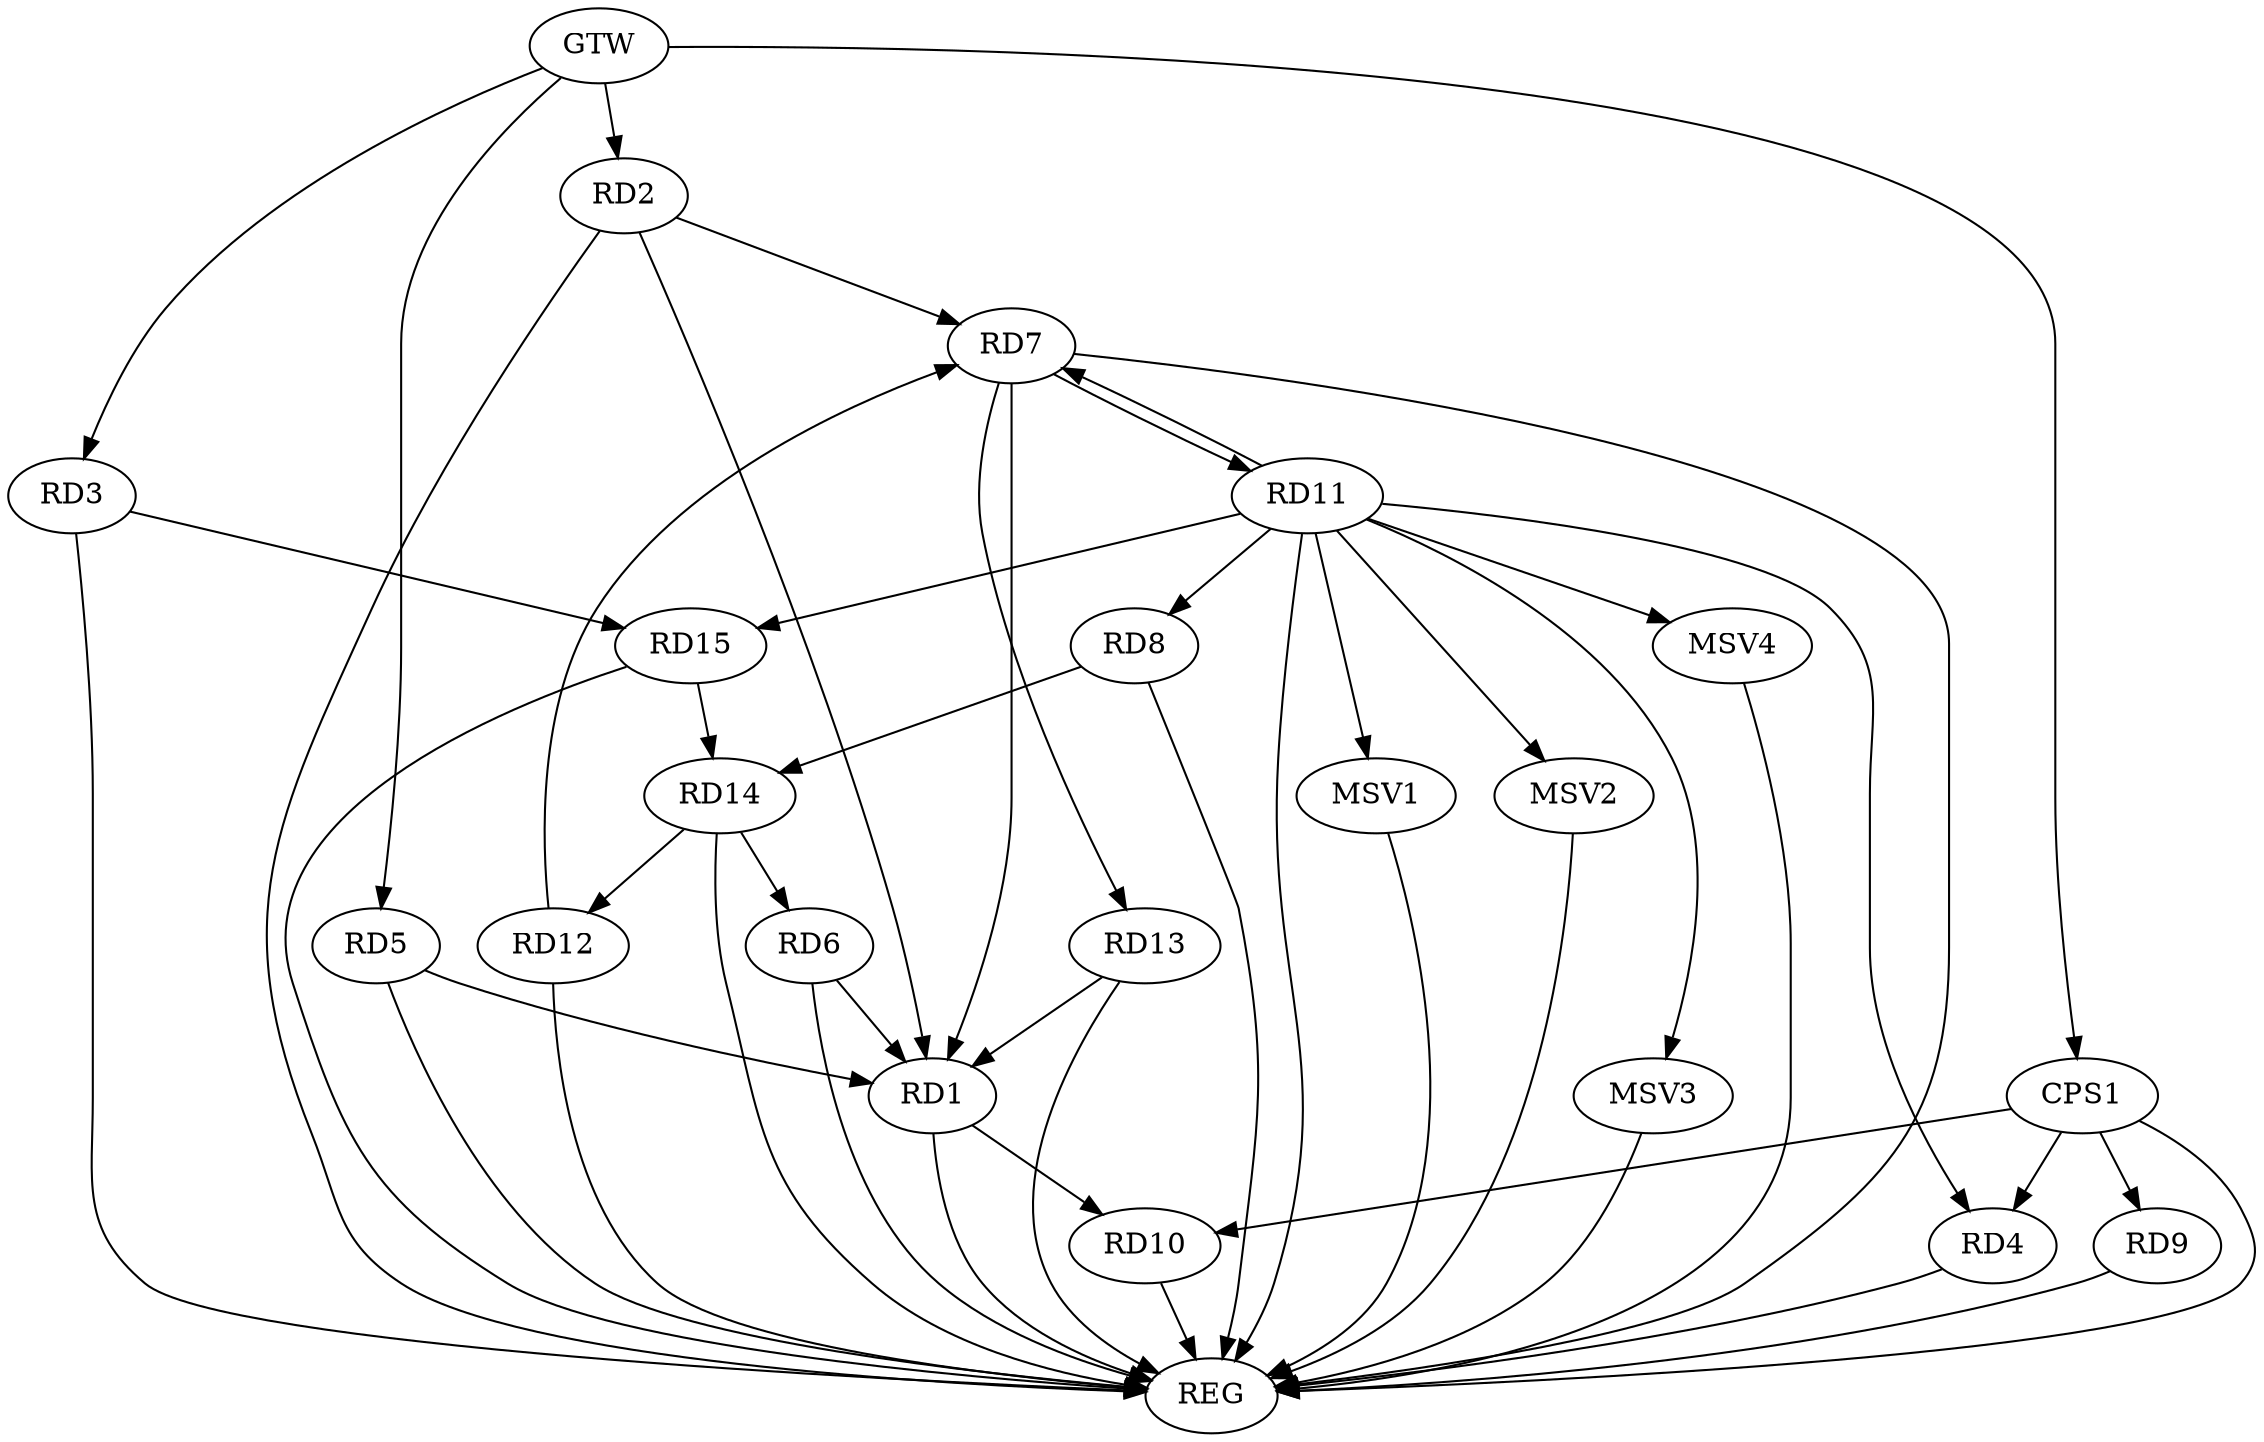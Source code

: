 strict digraph G {
  RD1 [ label="RD1" ];
  RD2 [ label="RD2" ];
  RD3 [ label="RD3" ];
  RD4 [ label="RD4" ];
  RD5 [ label="RD5" ];
  RD6 [ label="RD6" ];
  RD7 [ label="RD7" ];
  RD8 [ label="RD8" ];
  RD9 [ label="RD9" ];
  RD10 [ label="RD10" ];
  RD11 [ label="RD11" ];
  RD12 [ label="RD12" ];
  RD13 [ label="RD13" ];
  RD14 [ label="RD14" ];
  RD15 [ label="RD15" ];
  CPS1 [ label="CPS1" ];
  GTW [ label="GTW" ];
  REG [ label="REG" ];
  MSV1 [ label="MSV1" ];
  MSV2 [ label="MSV2" ];
  MSV3 [ label="MSV3" ];
  MSV4 [ label="MSV4" ];
  RD2 -> RD1;
  RD5 -> RD1;
  RD6 -> RD1;
  RD7 -> RD1;
  RD1 -> RD10;
  RD13 -> RD1;
  RD2 -> RD7;
  RD3 -> RD15;
  RD11 -> RD4;
  RD14 -> RD6;
  RD7 -> RD11;
  RD11 -> RD7;
  RD12 -> RD7;
  RD7 -> RD13;
  RD11 -> RD8;
  RD8 -> RD14;
  RD11 -> RD15;
  RD14 -> RD12;
  RD15 -> RD14;
  CPS1 -> RD4;
  CPS1 -> RD9;
  CPS1 -> RD10;
  GTW -> RD2;
  GTW -> RD3;
  GTW -> RD5;
  GTW -> CPS1;
  RD1 -> REG;
  RD2 -> REG;
  RD3 -> REG;
  RD4 -> REG;
  RD5 -> REG;
  RD6 -> REG;
  RD7 -> REG;
  RD8 -> REG;
  RD9 -> REG;
  RD10 -> REG;
  RD11 -> REG;
  RD12 -> REG;
  RD13 -> REG;
  RD14 -> REG;
  RD15 -> REG;
  CPS1 -> REG;
  RD11 -> MSV1;
  MSV1 -> REG;
  RD11 -> MSV2;
  MSV2 -> REG;
  RD11 -> MSV3;
  RD11 -> MSV4;
  MSV3 -> REG;
  MSV4 -> REG;
}

